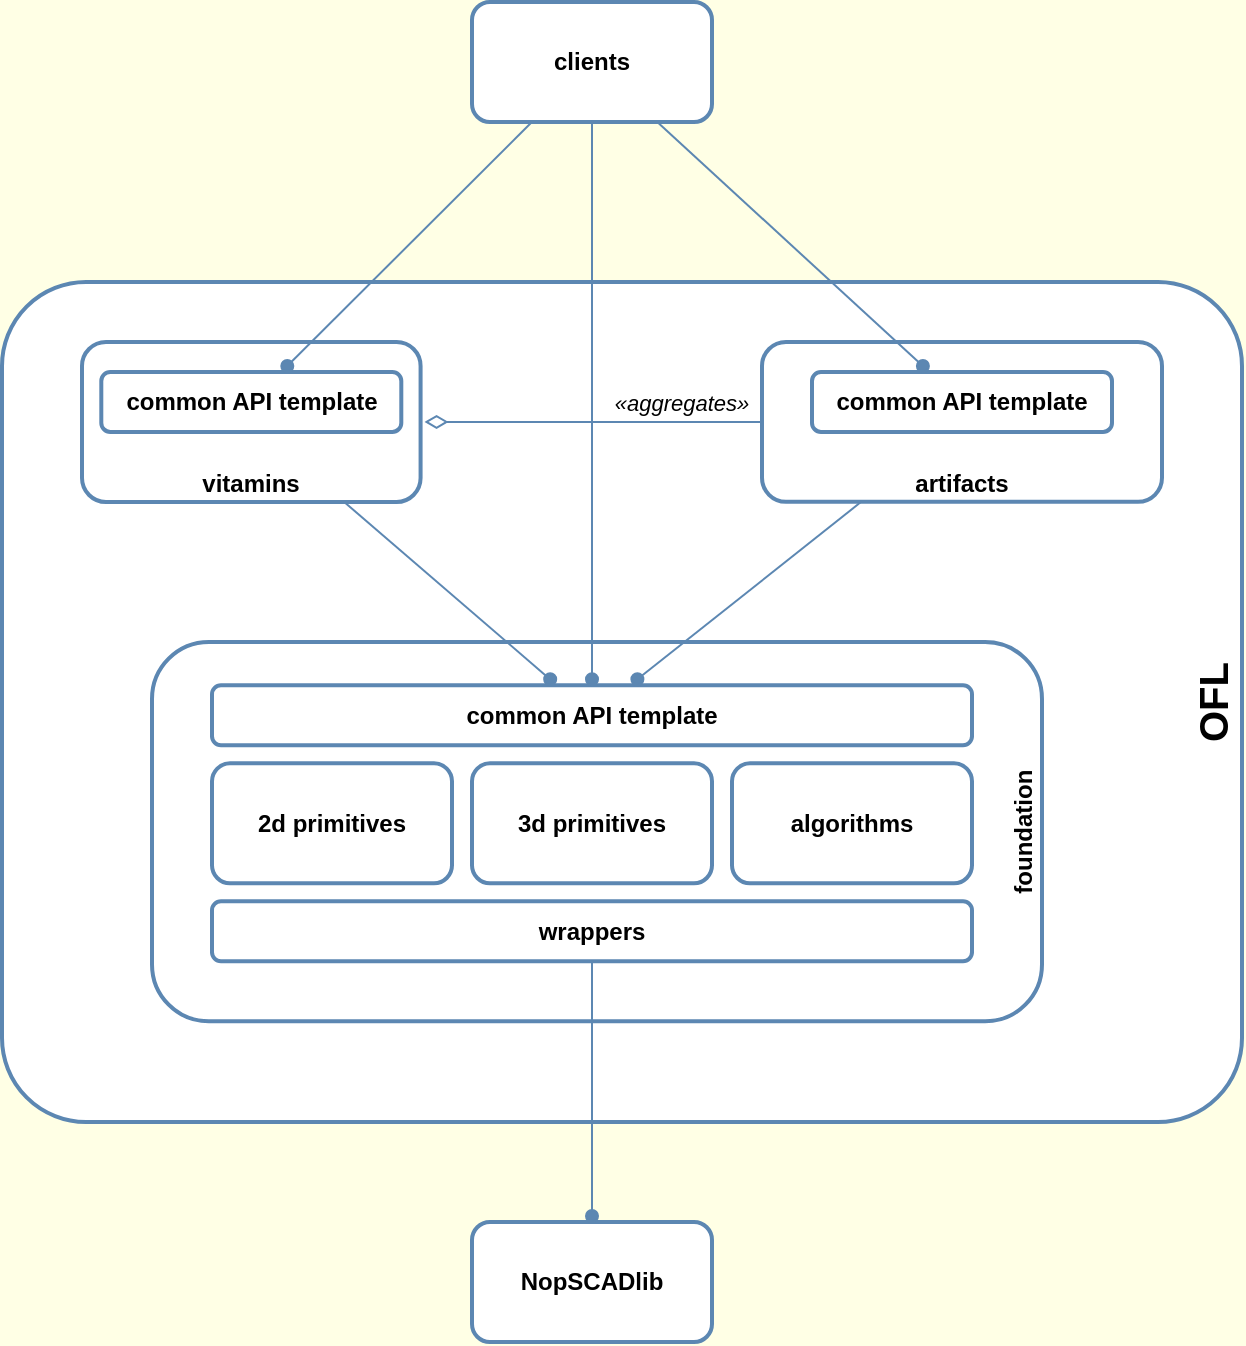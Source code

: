 <mxfile version="21.6.8" type="device">
  <diagram name="Pagina-1" id="t6KZIiipzILuWYXrJOl4">
    <mxGraphModel dx="548" dy="826" grid="1" gridSize="10" guides="1" tooltips="1" connect="1" arrows="1" fold="1" page="1" pageScale="1" pageWidth="1169" pageHeight="827" background="#ffffe5" math="0" shadow="0">
      <root>
        <mxCell id="0" />
        <mxCell id="1" parent="0" />
        <mxCell id="28oLbeX4q9AhL4zKUdg--10" value="clients" style="rounded=1;whiteSpace=wrap;html=1;fontStyle=1;strokeWidth=2;strokeColor=#5C87B2;fillStyle=auto;fillColor=#FFFFFF;" parent="1" vertex="1">
          <mxGeometry x="495" y="110" width="120" height="60" as="geometry" />
        </mxCell>
        <mxCell id="28oLbeX4q9AhL4zKUdg--33" value="&lt;font style=&quot;font-size: 12px;&quot;&gt;&lt;b&gt;NopSCADlib&lt;/b&gt;&lt;/font&gt;" style="rounded=1;whiteSpace=wrap;html=1;strokeColor=#5C87B2;strokeWidth=2;" parent="1" vertex="1">
          <mxGeometry x="495" y="720" width="120" height="60" as="geometry" />
        </mxCell>
        <mxCell id="28oLbeX4q9AhL4zKUdg--36" value="OFL" style="rounded=1;whiteSpace=wrap;html=1;fontStyle=1;strokeWidth=2;strokeColor=#5C87B2;container=1;collapsible=0;recursiveResize=0;labelPosition=center;verticalLabelPosition=middle;align=center;verticalAlign=bottom;horizontal=0;fontSize=20;arcSize=10;" parent="1" vertex="1">
          <mxGeometry x="260" y="250" width="620" height="420" as="geometry" />
        </mxCell>
        <mxCell id="28oLbeX4q9AhL4zKUdg--2" value="vitamins" style="rounded=1;whiteSpace=wrap;html=1;fontStyle=1;strokeWidth=2;strokeColor=#5C87B2;container=1;collapsible=0;recursiveResize=0;labelPosition=center;verticalLabelPosition=middle;align=center;verticalAlign=bottom;" parent="28oLbeX4q9AhL4zKUdg--36" vertex="1">
          <mxGeometry x="40" y="30" width="169.29" height="80" as="geometry" />
        </mxCell>
        <mxCell id="28oLbeX4q9AhL4zKUdg--23" value="common API template" style="rounded=1;whiteSpace=wrap;html=1;fontStyle=1;strokeColor=#5C87B2;strokeWidth=2;fontColor=#000000;" parent="28oLbeX4q9AhL4zKUdg--2" vertex="1">
          <mxGeometry x="9.65" y="15.03" width="150" height="29.921" as="geometry" />
        </mxCell>
        <mxCell id="28oLbeX4q9AhL4zKUdg--3" value="artifacts" style="rounded=1;whiteSpace=wrap;html=1;fontStyle=1;strokeWidth=2;strokeColor=#5C87B2;verticalAlign=bottom;container=1;collapsible=0;recursiveResize=0;" parent="28oLbeX4q9AhL4zKUdg--36" vertex="1">
          <mxGeometry x="380" y="30" width="200" height="79.921" as="geometry" />
        </mxCell>
        <mxCell id="28oLbeX4q9AhL4zKUdg--28" value="common API template" style="rounded=1;whiteSpace=wrap;html=1;fontStyle=1;strokeColor=#5C87B2;strokeWidth=2;fontColor=#000000;" parent="28oLbeX4q9AhL4zKUdg--3" vertex="1">
          <mxGeometry x="25" y="15.03" width="150" height="29.921" as="geometry" />
        </mxCell>
        <mxCell id="28oLbeX4q9AhL4zKUdg--6" value="«aggregates»" style="rounded=0;orthogonalLoop=1;jettySize=auto;endArrow=diamondThin;endFill=0;targetPerimeterSpacing=2;labelBackgroundColor=none;fontStyle=2;strokeColor=#5C87B2;endSize=9;" parent="28oLbeX4q9AhL4zKUdg--36" source="28oLbeX4q9AhL4zKUdg--3" target="28oLbeX4q9AhL4zKUdg--2" edge="1">
          <mxGeometry x="-0.526" y="-10" relative="1" as="geometry">
            <mxPoint x="372" y="69.972" as="sourcePoint" />
            <mxPoint x="203.29" y="69.99" as="targetPoint" />
            <mxPoint as="offset" />
          </mxGeometry>
        </mxCell>
        <mxCell id="28oLbeX4q9AhL4zKUdg--1" value="foundation" style="rounded=1;whiteSpace=wrap;html=1;fontStyle=1;strokeColor=#5C87B2;strokeWidth=2;container=1;recursiveResize=0;collapsible=0;labelPosition=center;verticalLabelPosition=middle;align=center;verticalAlign=bottom;horizontal=0;" parent="28oLbeX4q9AhL4zKUdg--36" vertex="1">
          <mxGeometry x="75" y="180" width="445" height="189.65" as="geometry" />
        </mxCell>
        <mxCell id="28oLbeX4q9AhL4zKUdg--16" value="2d primitives" style="rounded=1;whiteSpace=wrap;html=1;fontStyle=1;strokeColor=#5C87B2;strokeWidth=2;" parent="28oLbeX4q9AhL4zKUdg--1" vertex="1">
          <mxGeometry x="30" y="60.65" width="120" height="60" as="geometry" />
        </mxCell>
        <mxCell id="28oLbeX4q9AhL4zKUdg--17" value="3d primitives" style="rounded=1;whiteSpace=wrap;html=1;fontStyle=1;strokeColor=#5C87B2;strokeWidth=2;" parent="28oLbeX4q9AhL4zKUdg--1" vertex="1">
          <mxGeometry x="160" y="60.65" width="120" height="60" as="geometry" />
        </mxCell>
        <mxCell id="28oLbeX4q9AhL4zKUdg--18" value="algorithms" style="rounded=1;whiteSpace=wrap;html=1;fontStyle=1;strokeColor=#5C87B2;strokeWidth=2;" parent="28oLbeX4q9AhL4zKUdg--1" vertex="1">
          <mxGeometry x="290" y="60.65" width="120" height="60" as="geometry" />
        </mxCell>
        <mxCell id="28oLbeX4q9AhL4zKUdg--22" value="common API template" style="rounded=1;whiteSpace=wrap;html=1;fontStyle=1;strokeColor=#5C87B2;strokeWidth=2;fillStyle=auto;" parent="28oLbeX4q9AhL4zKUdg--1" vertex="1">
          <mxGeometry x="30" y="21.65" width="380" height="30" as="geometry" />
        </mxCell>
        <mxCell id="28oLbeX4q9AhL4zKUdg--35" value="wrappers" style="rounded=1;whiteSpace=wrap;html=1;fontStyle=1;strokeColor=#5C87B2;strokeWidth=2;fillStyle=auto;" parent="28oLbeX4q9AhL4zKUdg--1" vertex="1">
          <mxGeometry x="30" y="129.65" width="380" height="30" as="geometry" />
        </mxCell>
        <mxCell id="28oLbeX4q9AhL4zKUdg--30" style="rounded=0;orthogonalLoop=1;jettySize=auto;html=1;endArrow=oval;endFill=1;targetPerimeterSpacing=3;strokeColor=#5C87B2;endSize=6;" parent="28oLbeX4q9AhL4zKUdg--36" source="28oLbeX4q9AhL4zKUdg--3" target="28oLbeX4q9AhL4zKUdg--22" edge="1">
          <mxGeometry relative="1" as="geometry">
            <mxPoint x="305" y="-290" as="sourcePoint" />
            <mxPoint x="305" y="222" as="targetPoint" />
          </mxGeometry>
        </mxCell>
        <mxCell id="28oLbeX4q9AhL4zKUdg--31" style="rounded=0;orthogonalLoop=1;jettySize=auto;html=1;endArrow=oval;endFill=1;strokeColor=#5C87B2;targetPerimeterSpacing=3;endSize=6;" parent="28oLbeX4q9AhL4zKUdg--36" source="28oLbeX4q9AhL4zKUdg--2" target="28oLbeX4q9AhL4zKUdg--22" edge="1">
          <mxGeometry relative="1" as="geometry">
            <mxPoint x="585" y="-93" as="sourcePoint" />
            <mxPoint x="318" y="222" as="targetPoint" />
          </mxGeometry>
        </mxCell>
        <mxCell id="28oLbeX4q9AhL4zKUdg--34" style="rounded=0;orthogonalLoop=1;jettySize=auto;html=1;endArrow=oval;endFill=1;targetPerimeterSpacing=3;strokeColor=#5C87B2;" parent="1" source="28oLbeX4q9AhL4zKUdg--35" target="28oLbeX4q9AhL4zKUdg--33" edge="1">
          <mxGeometry relative="1" as="geometry">
            <mxPoint x="485.0" y="662.152" as="sourcePoint" />
            <mxPoint x="649" y="519" as="targetPoint" />
          </mxGeometry>
        </mxCell>
        <mxCell id="28oLbeX4q9AhL4zKUdg--12" style="rounded=0;orthogonalLoop=1;jettySize=auto;html=1;endArrow=oval;endFill=1;targetPerimeterSpacing=3;strokeColor=#5C87B2;" parent="1" source="28oLbeX4q9AhL4zKUdg--10" target="28oLbeX4q9AhL4zKUdg--23" edge="1">
          <mxGeometry relative="1" as="geometry">
            <mxPoint x="591" y="72" as="sourcePoint" />
            <mxPoint x="699" y="222" as="targetPoint" />
          </mxGeometry>
        </mxCell>
        <mxCell id="28oLbeX4q9AhL4zKUdg--11" style="rounded=0;orthogonalLoop=1;jettySize=auto;html=1;endArrow=oval;endFill=1;sourcePerimeterSpacing=0;targetPerimeterSpacing=3;strokeColor=#5C87B2;" parent="1" source="28oLbeX4q9AhL4zKUdg--10" target="28oLbeX4q9AhL4zKUdg--28" edge="1">
          <mxGeometry relative="1" as="geometry" />
        </mxCell>
        <mxCell id="28oLbeX4q9AhL4zKUdg--13" style="rounded=0;orthogonalLoop=1;jettySize=auto;html=1;endArrow=oval;endFill=1;strokeColor=#5C87B2;targetPerimeterSpacing=3;" parent="1" source="28oLbeX4q9AhL4zKUdg--10" target="28oLbeX4q9AhL4zKUdg--22" edge="1">
          <mxGeometry relative="1" as="geometry">
            <mxPoint x="601" y="82" as="sourcePoint" />
            <mxPoint x="456" y="362" as="targetPoint" />
          </mxGeometry>
        </mxCell>
      </root>
    </mxGraphModel>
  </diagram>
</mxfile>
